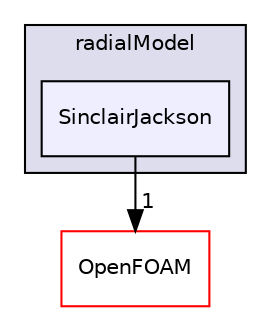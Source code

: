 digraph "src/phaseSystemModels/reactingEulerFoam/reactingTwoPhaseEulerFoam/twoPhaseCompressibleTurbulenceModels/kineticTheoryModels/radialModel/SinclairJackson" {
  bgcolor=transparent;
  compound=true
  node [ fontsize="10", fontname="Helvetica"];
  edge [ labelfontsize="10", labelfontname="Helvetica"];
  subgraph clusterdir_1f29486de58aea5e758e9cf61bb2656f {
    graph [ bgcolor="#ddddee", pencolor="black", label="radialModel" fontname="Helvetica", fontsize="10", URL="dir_1f29486de58aea5e758e9cf61bb2656f.html"]
  dir_7bedefbb8d68c46c23352da3368a933b [shape=box, label="SinclairJackson", style="filled", fillcolor="#eeeeff", pencolor="black", URL="dir_7bedefbb8d68c46c23352da3368a933b.html"];
  }
  dir_c5473ff19b20e6ec4dfe5c310b3778a8 [shape=box label="OpenFOAM" color="red" URL="dir_c5473ff19b20e6ec4dfe5c310b3778a8.html"];
  dir_7bedefbb8d68c46c23352da3368a933b->dir_c5473ff19b20e6ec4dfe5c310b3778a8 [headlabel="1", labeldistance=1.5 headhref="dir_003351_002151.html"];
}
